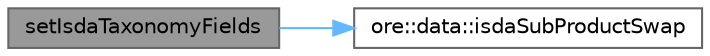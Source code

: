 digraph "setIsdaTaxonomyFields"
{
 // INTERACTIVE_SVG=YES
 // LATEX_PDF_SIZE
  bgcolor="transparent";
  edge [fontname=Helvetica,fontsize=10,labelfontname=Helvetica,labelfontsize=10];
  node [fontname=Helvetica,fontsize=10,shape=box,height=0.2,width=0.4];
  rankdir="LR";
  Node1 [label="setIsdaTaxonomyFields",height=0.2,width=0.4,color="gray40", fillcolor="grey60", style="filled", fontcolor="black",tooltip=" "];
  Node1 -> Node2 [color="steelblue1",style="solid"];
  Node2 [label="ore::data::isdaSubProductSwap",height=0.2,width=0.4,color="grey40", fillcolor="white", style="filled",URL="$namespaceore_1_1data.html#a675c4c699f11e54c77f2df5d06f0f025",tooltip=" "];
}
